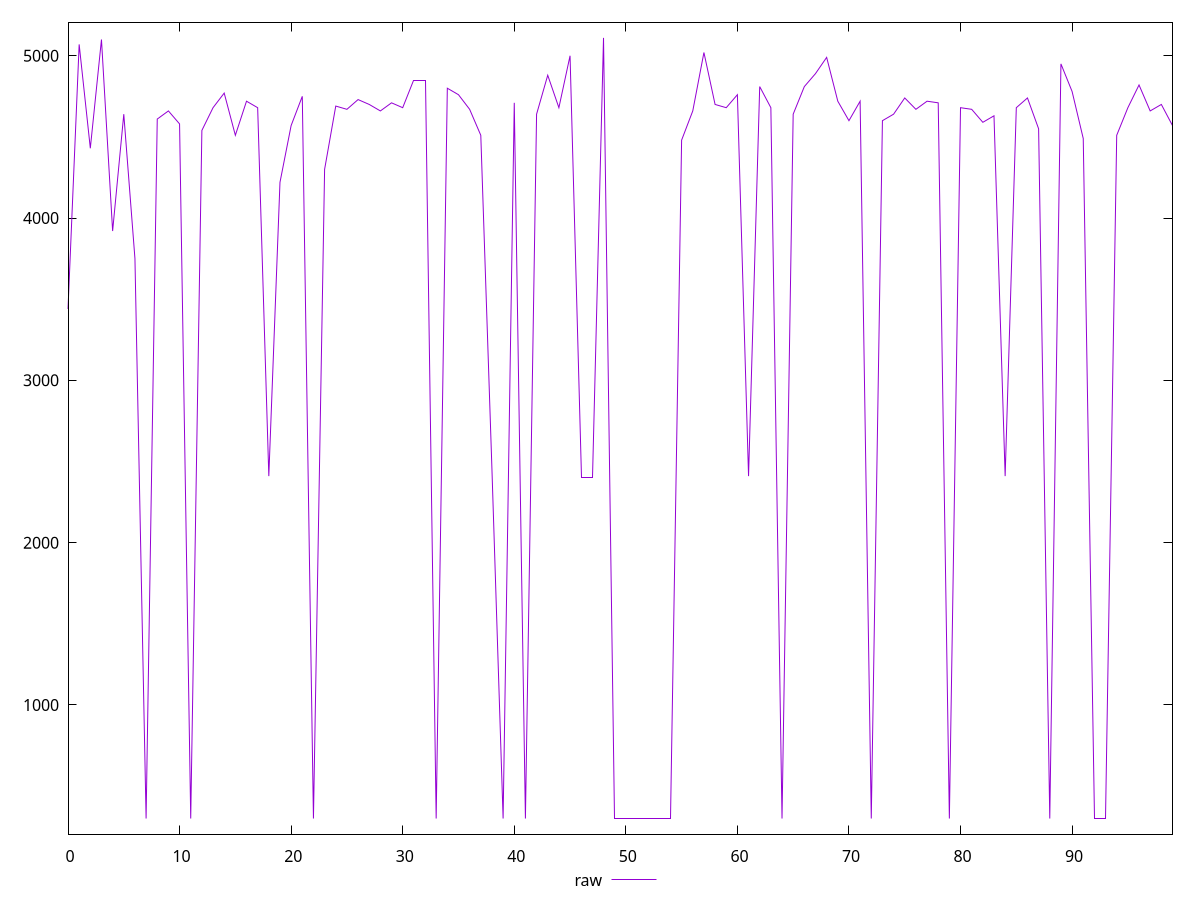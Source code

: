 reset

$raw <<EOF
0 3440
1 5070
2 4430
3 5100
4 3920
5 4640
6 3750
7 300
8 4610
9 4660
10 4580
11 300
12 4540
13 4680
14 4770
15 4510
16 4720
17 4680
18 2410
19 4220
20 4570
21 4750
22 300
23 4300
24 4690
25 4670
26 4730
27 4700
28 4660
29 4710
30 4680
31 4850
32 4850
33 300
34 4800
35 4760
36 4670
37 4510
38 2450
39 300
40 4710
41 300
42 4640
43 4880
44 4680
45 5000
46 2400
47 2400
48 5110
49 300
50 300
51 300
52 300
53 300
54 300
55 4480
56 4660
57 5020
58 4700
59 4680
60 4760
61 2410
62 4810
63 4680
64 300
65 4640
66 4810
67 4890
68 4990
69 4720
70 4600
71 4720
72 300
73 4600
74 4640
75 4740
76 4670
77 4720
78 4710
79 300
80 4680
81 4670
82 4590
83 4630
84 2410
85 4680
86 4740
87 4550
88 300
89 4950
90 4780
91 4490
92 300
93 300
94 4510
95 4680
96 4820
97 4660
98 4700
99 4570
EOF

set key outside below
set xrange [0:99]
set yrange [203.8:5206.2]
set trange [203.8:5206.2]
set terminal svg size 640, 500 enhanced background rgb 'white'
set output "report/report_00029_2021-02-24T13-36-40.390Z/uses-text-compression/samples/agenda/raw/values.svg"

plot $raw title "raw" with line

reset
